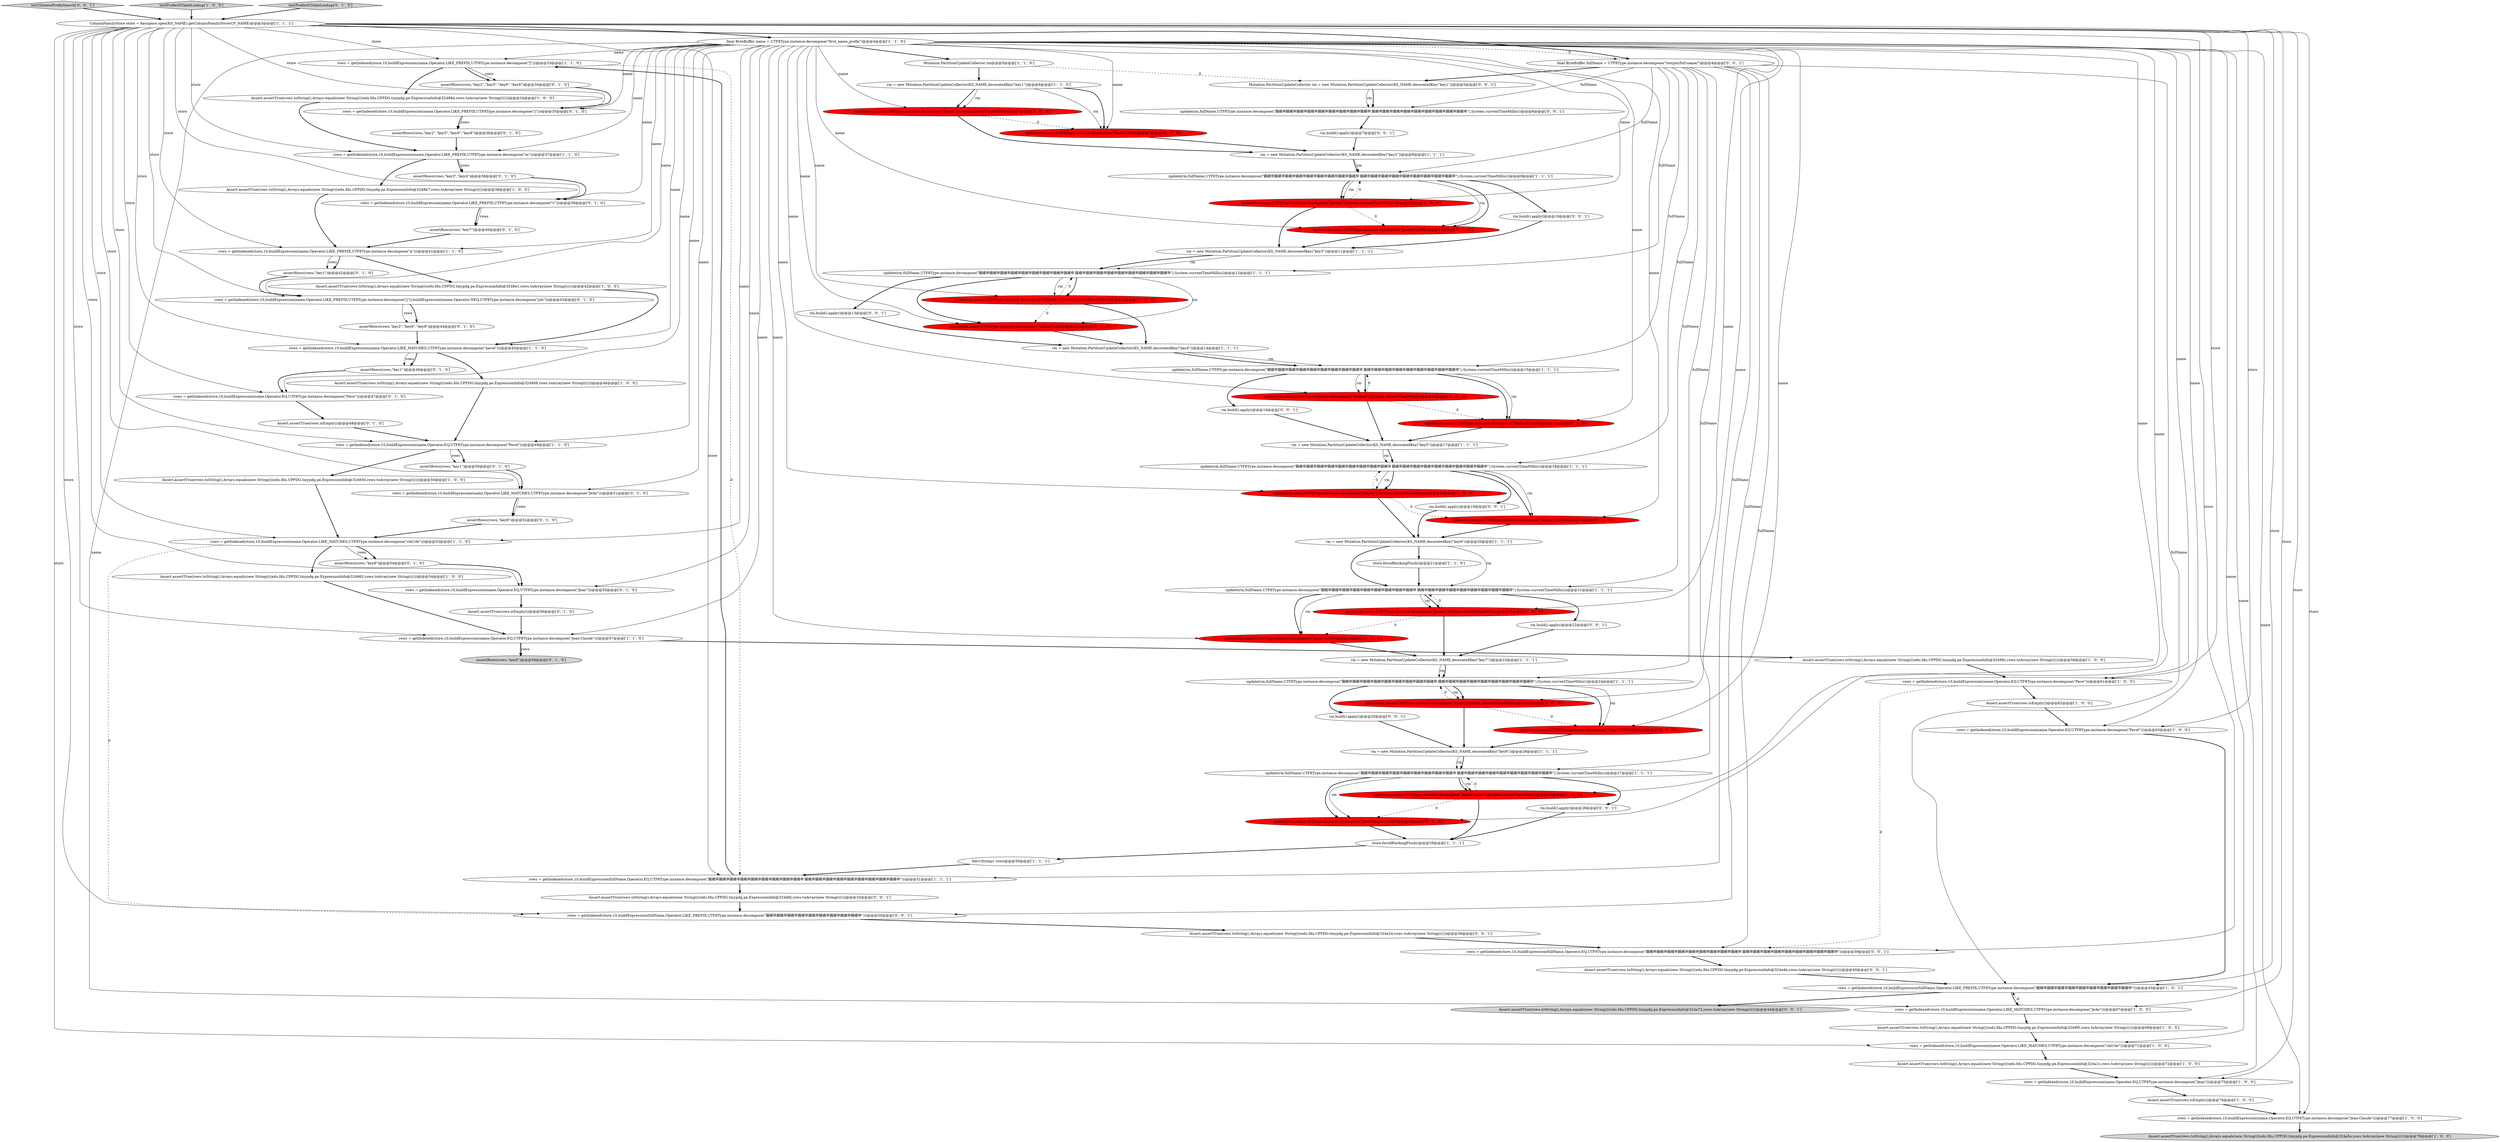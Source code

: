 digraph {
83 [style = filled, label = "rows = getIndexed(store,10,buildExpression(name,Operator.LIKE_PREFIX,UTF8Type.instance.decompose(\"j\")),buildExpression(name,Operator.NEQ,UTF8Type.instance.decompose(\"joh\")))@@@43@@@['0', '1', '0']", fillcolor = white, shape = ellipse image = "AAA0AAABBB2BBB"];
64 [style = filled, label = "assertRows(rows,\"key8\")@@@54@@@['0', '1', '0']", fillcolor = white, shape = ellipse image = "AAA0AAABBB2BBB"];
88 [style = filled, label = "Mutation.PartitionUpdateCollector rm = new Mutation.PartitionUpdateCollector(KS_NAME,decoratedKey(\"key1\"))@@@5@@@['0', '0', '1']", fillcolor = white, shape = ellipse image = "AAA0AAABBB3BBB"];
46 [style = filled, label = "update(rm,fullName,UTF8Type.instance.decompose(\"鐃緒申鐃緒申鐃緒申鐃緒申鐃緒申鐃緒申鐃緒申鐃緒申鐃緒申 鐃緒申鐃緒申鐃緒申鐃緒申鐃緒申鐃緒申鐃緒申鐃緒申鐃緒申\"),System.currentTimeMillis())@@@21@@@['1', '1', '1']", fillcolor = white, shape = ellipse image = "AAA0AAABBB1BBB"];
96 [style = filled, label = "rows = getIndexed(store,10,buildExpression(fullName,Operator.LIKE_PREFIX,UTF8Type.instance.decompose(\"鐃緒申鐃緒申鐃緒申鐃緒申鐃緒申鐃緒申鐃緒申鐃緒申鐃緒申\")))@@@35@@@['0', '0', '1']", fillcolor = white, shape = ellipse image = "AAA0AAABBB3BBB"];
47 [style = filled, label = "store.forceBlockingFlush()@@@29@@@['1', '1', '1']", fillcolor = white, shape = ellipse image = "AAA0AAABBB1BBB"];
36 [style = filled, label = "update(rm,name,UTF8Type.instance.decompose(\"Vijay\"),System.currentTimeMillis())@@@26@@@['1', '0', '0']", fillcolor = red, shape = ellipse image = "AAA1AAABBB1BBB"];
82 [style = filled, label = "update(rm,name,UTF8Type.instance.decompose(\"Jason\"),6000)@@@23@@@['0', '1', '0']", fillcolor = red, shape = ellipse image = "AAA1AAABBB2BBB"];
79 [style = filled, label = "update(rm,name,UTF8Type.instance.decompose(\"Jean-Claude\"),8000)@@@29@@@['0', '1', '0']", fillcolor = red, shape = ellipse image = "AAA1AAABBB2BBB"];
67 [style = filled, label = "assertRows(rows,\"key3\",\"key4\")@@@38@@@['0', '1', '0']", fillcolor = white, shape = ellipse image = "AAA0AAABBB2BBB"];
0 [style = filled, label = "Assert.assertTrue(rows.toString(),Arrays.equals(new String((((edu.fdu.CPPDG.tinypdg.pe.ExpressionInfo@324909,rows.toArray(new String(((()))@@@46@@@['1', '0', '0']", fillcolor = white, shape = ellipse image = "AAA0AAABBB1BBB"];
6 [style = filled, label = "rows = getIndexed(store,10,buildExpression(name,Operator.LIKE_PREFIX,UTF8Type.instance.decompose(\"J\")))@@@33@@@['1', '1', '0']", fillcolor = white, shape = ellipse image = "AAA0AAABBB1BBB"];
27 [style = filled, label = "update(rm,fullName,UTF8Type.instance.decompose(\"鐃緒申鐃緒申鐃緒申鐃緒申鐃緒申鐃緒申鐃緒申鐃緒申鐃緒申 鐃緒申鐃緒申鐃緒申鐃緒申鐃緒申鐃緒申鐃緒申鐃緒申鐃緒申\"),System.currentTimeMillis())@@@18@@@['1', '1', '1']", fillcolor = white, shape = ellipse image = "AAA0AAABBB1BBB"];
53 [style = filled, label = "Assert.assertTrue(rows.isEmpty())@@@62@@@['1', '0', '0']", fillcolor = white, shape = ellipse image = "AAA0AAABBB1BBB"];
35 [style = filled, label = "update(rm,name,UTF8Type.instance.decompose(\"Jean-Claude\"),System.currentTimeMillis())@@@29@@@['1', '0', '0']", fillcolor = red, shape = ellipse image = "AAA1AAABBB1BBB"];
66 [style = filled, label = "rows = getIndexed(store,10,buildExpression(name,Operator.LIKE_MATCHES,UTF8Type.instance.decompose(\"JeAn\")))@@@51@@@['0', '1', '0']", fillcolor = white, shape = ellipse image = "AAA0AAABBB2BBB"];
99 [style = filled, label = "Assert.assertTrue(rows.toString(),Arrays.equals(new String((((edu.fdu.CPPDG.tinypdg.pe.ExpressionInfo@324dfd,rows.toArray(new String(((()))@@@32@@@['0', '0', '1']", fillcolor = white, shape = ellipse image = "AAA0AAABBB3BBB"];
28 [style = filled, label = "rm = new Mutation.PartitionUpdateCollector(KS_NAME,decoratedKey(\"key4\"))@@@14@@@['1', '1', '1']", fillcolor = white, shape = ellipse image = "AAA0AAABBB1BBB"];
44 [style = filled, label = "rows = getIndexed(store,10,buildExpression(name,Operator.LIKE_MATCHES,UTF8Type.instance.decompose(\"pavel\")))@@@45@@@['1', '1', '0']", fillcolor = white, shape = ellipse image = "AAA0AAABBB1BBB"];
61 [style = filled, label = "Assert.assertTrue(rows.isEmpty())@@@56@@@['0', '1', '0']", fillcolor = white, shape = ellipse image = "AAA0AAABBB2BBB"];
12 [style = filled, label = "rm = new Mutation.PartitionUpdateCollector(KS_NAME,decoratedKey(\"key6\"))@@@20@@@['1', '1', '1']", fillcolor = white, shape = ellipse image = "AAA0AAABBB1BBB"];
31 [style = filled, label = "Assert.assertTrue(rows.toString(),Arrays.equals(new String((((edu.fdu.CPPDG.tinypdg.pe.ExpressionInfo@3248b7,rows.toArray(new String(((()))@@@38@@@['1', '0', '0']", fillcolor = white, shape = ellipse image = "AAA0AAABBB1BBB"];
94 [style = filled, label = "rm.build().apply()@@@7@@@['0', '0', '1']", fillcolor = white, shape = ellipse image = "AAA0AAABBB3BBB"];
13 [style = filled, label = "rows = getIndexed(store,10,buildExpression(name,Operator.EQ,UTF8Type.instance.decompose(\"Jean-Claude\")))@@@77@@@['1', '0', '0']", fillcolor = white, shape = ellipse image = "AAA0AAABBB1BBB"];
62 [style = filled, label = "update(rm,name,UTF8Type.instance.decompose(\"Michael\"),4000)@@@16@@@['0', '1', '0']", fillcolor = red, shape = ellipse image = "AAA1AAABBB2BBB"];
87 [style = filled, label = "rm.build().apply()@@@28@@@['0', '0', '1']", fillcolor = white, shape = ellipse image = "AAA0AAABBB3BBB"];
101 [style = filled, label = "Assert.assertTrue(rows.toString(),Arrays.equals(new String((((edu.fdu.CPPDG.tinypdg.pe.ExpressionInfo@324e72,rows.toArray(new String(((()))@@@44@@@['0', '0', '1']", fillcolor = lightgray, shape = ellipse image = "AAA0AAABBB3BBB"];
3 [style = filled, label = "Assert.assertTrue(rows.toString(),Arrays.equals(new String((((edu.fdu.CPPDG.tinypdg.pe.ExpressionInfo@324930,rows.toArray(new String(((()))@@@50@@@['1', '0', '0']", fillcolor = white, shape = ellipse image = "AAA0AAABBB1BBB"];
11 [style = filled, label = "rows = getIndexed(store,10,buildExpression(name,Operator.EQ,UTF8Type.instance.decompose(\"Pavel\")))@@@49@@@['1', '1', '0']", fillcolor = white, shape = ellipse image = "AAA0AAABBB1BBB"];
5 [style = filled, label = "rm = new Mutation.PartitionUpdateCollector(KS_NAME,decoratedKey(\"key3\"))@@@11@@@['1', '1', '1']", fillcolor = white, shape = ellipse image = "AAA0AAABBB1BBB"];
51 [style = filled, label = "rm = new Mutation.PartitionUpdateCollector(KS_NAME,decoratedKey(\"key5\"))@@@17@@@['1', '1', '1']", fillcolor = white, shape = ellipse image = "AAA0AAABBB1BBB"];
91 [style = filled, label = "rm.build().apply()@@@16@@@['0', '0', '1']", fillcolor = white, shape = ellipse image = "AAA0AAABBB3BBB"];
92 [style = filled, label = "rows = getIndexed(store,10,buildExpression(fullName,Operator.EQ,UTF8Type.instance.decompose(\"鐃緒申鐃緒申鐃緒申鐃緒申鐃緒申鐃緒申鐃緒申鐃緒申鐃緒申 鐃緒申鐃緒申鐃緒申鐃緒申鐃緒申鐃緒申鐃緒申鐃緒申鐃緒申\")))@@@39@@@['0', '0', '1']", fillcolor = white, shape = ellipse image = "AAA0AAABBB3BBB"];
24 [style = filled, label = "rm = new Mutation.PartitionUpdateCollector(KS_NAME,decoratedKey(\"key2\"))@@@8@@@['1', '1', '1']", fillcolor = white, shape = ellipse image = "AAA0AAABBB1BBB"];
95 [style = filled, label = "Assert.assertTrue(rows.toString(),Arrays.equals(new String((((edu.fdu.CPPDG.tinypdg.pe.ExpressionInfo@324e24,rows.toArray(new String(((()))@@@36@@@['0', '0', '1']", fillcolor = white, shape = ellipse image = "AAA0AAABBB3BBB"];
40 [style = filled, label = "update(rm,name,UTF8Type.instance.decompose(\"Michael\"),System.currentTimeMillis())@@@16@@@['1', '0', '0']", fillcolor = red, shape = ellipse image = "AAA1AAABBB1BBB"];
84 [style = filled, label = "rows = getIndexed(store,10,buildExpression(name,Operator.LIKE_PREFIX,UTF8Type.instance.decompose(\"j\")))@@@35@@@['0', '1', '0']", fillcolor = white, shape = ellipse image = "AAA0AAABBB2BBB"];
38 [style = filled, label = "rm = new Mutation.PartitionUpdateCollector(KS_NAME,decoratedKey(\"key1\"))@@@6@@@['1', '1', '0']", fillcolor = white, shape = ellipse image = "AAA0AAABBB1BBB"];
98 [style = filled, label = "rm.build().apply()@@@25@@@['0', '0', '1']", fillcolor = white, shape = ellipse image = "AAA0AAABBB3BBB"];
50 [style = filled, label = "rows = getIndexed(store,10,buildExpression(name,Operator.LIKE_PREFIX,UTF8Type.instance.decompose(\"m\")))@@@37@@@['1', '1', '0']", fillcolor = white, shape = ellipse image = "AAA0AAABBB1BBB"];
93 [style = filled, label = "testChinesePrefixSearch['0', '0', '1']", fillcolor = lightgray, shape = diamond image = "AAA0AAABBB3BBB"];
59 [style = filled, label = "rows = getIndexed(store,10,buildExpression(name,Operator.EQ,UTF8Type.instance.decompose(\"Pave\")))@@@47@@@['0', '1', '0']", fillcolor = white, shape = ellipse image = "AAA0AAABBB2BBB"];
4 [style = filled, label = "rows = getIndexed(store,10,buildExpression(name,Operator.LIKE_MATCHES,UTF8Type.instance.decompose(\"claUde\")))@@@71@@@['1', '0', '0']", fillcolor = white, shape = ellipse image = "AAA0AAABBB1BBB"];
60 [style = filled, label = "update(rm,name,UTF8Type.instance.decompose(\"Johnny\"),5000)@@@19@@@['0', '1', '0']", fillcolor = red, shape = ellipse image = "AAA1AAABBB2BBB"];
76 [style = filled, label = "update(rm,name,UTF8Type.instance.decompose(\"Pavel\"),1000)@@@7@@@['0', '1', '0']", fillcolor = red, shape = ellipse image = "AAA1AAABBB2BBB"];
54 [style = filled, label = "update(rm,name,UTF8Type.instance.decompose(\"Johnny\"),System.currentTimeMillis())@@@19@@@['1', '0', '0']", fillcolor = red, shape = ellipse image = "AAA1AAABBB1BBB"];
69 [style = filled, label = "assertRows(rows,\"key2\",\"key6\",\"key8\")@@@44@@@['0', '1', '0']", fillcolor = white, shape = ellipse image = "AAA0AAABBB2BBB"];
16 [style = filled, label = "rows = getIndexed(store,10,buildExpression(name,Operator.EQ,UTF8Type.instance.decompose(\"Jean\")))@@@75@@@['1', '0', '0']", fillcolor = white, shape = ellipse image = "AAA0AAABBB1BBB"];
19 [style = filled, label = "testPrefixSSTableLookup['1', '0', '0']", fillcolor = lightgray, shape = diamond image = "AAA0AAABBB1BBB"];
17 [style = filled, label = "update(rm,fullName,UTF8Type.instance.decompose(\"鐃緒申鐃緒申鐃緒申鐃緒申鐃緒申鐃緒申鐃緒申鐃緒申鐃緒申 鐃緒申鐃緒申鐃緒申鐃緒申鐃緒申鐃緒申鐃緒申鐃緒申鐃緒申\"),System.currentTimeMillis())@@@9@@@['1', '1', '1']", fillcolor = white, shape = ellipse image = "AAA0AAABBB1BBB"];
56 [style = filled, label = "Assert.assertTrue(rows.toString(),Arrays.equals(new String((((edu.fdu.CPPDG.tinypdg.pe.ExpressionInfo@324a1c,rows.toArray(new String(((()))@@@72@@@['1', '0', '0']", fillcolor = white, shape = ellipse image = "AAA0AAABBB1BBB"];
32 [style = filled, label = "rows = getIndexed(store,10,buildExpression(fullName,Operator.LIKE_PREFIX,UTF8Type.instance.decompose(\"鐃緒申鐃緒申鐃緒申鐃緒申鐃緒申鐃緒申鐃緒申鐃緒申鐃緒申\")))@@@43@@@['1', '0', '1']", fillcolor = white, shape = ellipse image = "AAA0AAABBB1BBB"];
41 [style = filled, label = "ColumnFamilyStore store = Keyspace.open(KS_NAME).getColumnFamilyStore(CF_NAME)@@@3@@@['1', '1', '1']", fillcolor = white, shape = ellipse image = "AAA0AAABBB1BBB"];
55 [style = filled, label = "update(rm,name,UTF8Type.instance.decompose(\"Jordan\"),System.currentTimeMillis())@@@10@@@['1', '0', '0']", fillcolor = red, shape = ellipse image = "AAA1AAABBB1BBB"];
77 [style = filled, label = "assertRows(rows,\"key7\")@@@40@@@['0', '1', '0']", fillcolor = white, shape = ellipse image = "AAA0AAABBB2BBB"];
65 [style = filled, label = "assertRows(rows,\"key2\",\"key5\",\"key6\",\"key8\")@@@34@@@['0', '1', '0']", fillcolor = white, shape = ellipse image = "AAA0AAABBB2BBB"];
22 [style = filled, label = "Assert.assertTrue(rows.toString(),Arrays.equals(new String((((edu.fdu.CPPDG.tinypdg.pe.ExpressionInfo@324963,rows.toArray(new String(((()))@@@54@@@['1', '0', '0']", fillcolor = white, shape = ellipse image = "AAA0AAABBB1BBB"];
63 [style = filled, label = "assertRows(rows,\"key2\",\"key5\",\"key6\",\"key8\")@@@36@@@['0', '1', '0']", fillcolor = white, shape = ellipse image = "AAA0AAABBB2BBB"];
30 [style = filled, label = "rm = new Mutation.PartitionUpdateCollector(KS_NAME,decoratedKey(\"key7\"))@@@23@@@['1', '1', '1']", fillcolor = white, shape = ellipse image = "AAA0AAABBB1BBB"];
75 [style = filled, label = "testPrefixSSTableLookup['0', '1', '0']", fillcolor = lightgray, shape = diamond image = "AAA0AAABBB2BBB"];
34 [style = filled, label = "update(rm,fullName,UTF8Type.instance.decompose(\"鐃緒申鐃緒申鐃緒申鐃緒申鐃緒申鐃緒申鐃緒申鐃緒申鐃緒申 鐃緒申鐃緒申鐃緒申鐃緒申鐃緒申鐃緒申鐃緒申鐃緒申鐃緒申\"),System.currentTimeMillis())@@@12@@@['1', '1', '1']", fillcolor = white, shape = ellipse image = "AAA0AAABBB1BBB"];
68 [style = filled, label = "update(rm,name,UTF8Type.instance.decompose(\"Mikhail\"),3000)@@@13@@@['0', '1', '0']", fillcolor = red, shape = ellipse image = "AAA1AAABBB2BBB"];
90 [style = filled, label = "rm.build().apply()@@@19@@@['0', '0', '1']", fillcolor = white, shape = ellipse image = "AAA0AAABBB3BBB"];
52 [style = filled, label = "Mutation.PartitionUpdateCollector rm@@@5@@@['1', '1', '0']", fillcolor = white, shape = ellipse image = "AAA0AAABBB1BBB"];
89 [style = filled, label = "rm.build().apply()@@@10@@@['0', '0', '1']", fillcolor = white, shape = ellipse image = "AAA0AAABBB3BBB"];
81 [style = filled, label = "assertRows(rows,\"key1\")@@@46@@@['0', '1', '0']", fillcolor = white, shape = ellipse image = "AAA0AAABBB2BBB"];
85 [style = filled, label = "final ByteBuffer fullName = UTF8Type.instance.decompose(\"/output/full-name/\")@@@4@@@['0', '0', '1']", fillcolor = white, shape = ellipse image = "AAA0AAABBB3BBB"];
2 [style = filled, label = "rows = getIndexed(store,10,buildExpression(name,Operator.EQ,UTF8Type.instance.decompose(\"Pavel\")))@@@63@@@['1', '0', '0']", fillcolor = white, shape = ellipse image = "AAA0AAABBB1BBB"];
25 [style = filled, label = "Assert.assertTrue(rows.toString(),Arrays.equals(new String((((edu.fdu.CPPDG.tinypdg.pe.ExpressionInfo@3249f5,rows.toArray(new String(((()))@@@68@@@['1', '0', '0']", fillcolor = white, shape = ellipse image = "AAA0AAABBB1BBB"];
73 [style = filled, label = "assertRows(rows,\"key1\")@@@50@@@['0', '1', '0']", fillcolor = white, shape = ellipse image = "AAA0AAABBB2BBB"];
71 [style = filled, label = "assertRows(rows,\"key8\")@@@52@@@['0', '1', '0']", fillcolor = white, shape = ellipse image = "AAA0AAABBB2BBB"];
18 [style = filled, label = "rows = getIndexed(store,10,buildExpression(fullName,Operator.EQ,UTF8Type.instance.decompose(\"鐃緒申鐃緒申鐃緒申鐃緒申鐃緒申鐃緒申鐃緒申鐃緒申鐃緒申 鐃緒申鐃緒申鐃緒申鐃緒申鐃緒申鐃緒申鐃緒申鐃緒申鐃緒申\")))@@@31@@@['1', '1', '1']", fillcolor = white, shape = ellipse image = "AAA0AAABBB1BBB"];
8 [style = filled, label = "Assert.assertTrue(rows.toString(),Arrays.equals(new String((((edu.fdu.CPPDG.tinypdg.pe.ExpressionInfo@3248e1,rows.toArray(new String(((()))@@@42@@@['1', '0', '0']", fillcolor = white, shape = ellipse image = "AAA0AAABBB1BBB"];
80 [style = filled, label = "update(rm,name,UTF8Type.instance.decompose(\"Vijay\"),7000)@@@26@@@['0', '1', '0']", fillcolor = red, shape = ellipse image = "AAA1AAABBB2BBB"];
58 [style = filled, label = "rows = getIndexed(store,10,buildExpression(name,Operator.LIKE_PREFIX,UTF8Type.instance.decompose(\"v\")))@@@39@@@['0', '1', '0']", fillcolor = white, shape = ellipse image = "AAA0AAABBB2BBB"];
102 [style = filled, label = "rm.build().apply()@@@22@@@['0', '0', '1']", fillcolor = white, shape = ellipse image = "AAA0AAABBB3BBB"];
21 [style = filled, label = "Set<String> rows@@@30@@@['1', '1', '1']", fillcolor = white, shape = ellipse image = "AAA0AAABBB1BBB"];
20 [style = filled, label = "rows = getIndexed(store,10,buildExpression(name,Operator.LIKE_MATCHES,UTF8Type.instance.decompose(\"JeAn\")))@@@67@@@['1', '0', '0']", fillcolor = white, shape = ellipse image = "AAA0AAABBB1BBB"];
37 [style = filled, label = "Assert.assertTrue(rows.isEmpty())@@@76@@@['1', '0', '0']", fillcolor = white, shape = ellipse image = "AAA0AAABBB1BBB"];
15 [style = filled, label = "rows = getIndexed(store,10,buildExpression(name,Operator.LIKE_MATCHES,UTF8Type.instance.decompose(\"claUde\")))@@@53@@@['1', '1', '0']", fillcolor = white, shape = ellipse image = "AAA0AAABBB1BBB"];
10 [style = filled, label = "update(rm,fullName,UTF8Type.instance.decompose(\"鐃緒申鐃緒申鐃緒申鐃緒申鐃緒申鐃緒申鐃緒申鐃緒申鐃緒申 鐃緒申鐃緒申鐃緒申鐃緒申鐃緒申鐃緒申鐃緒申鐃緒申鐃緒申\"),System.currentTimeMillis())@@@24@@@['1', '1', '1']", fillcolor = white, shape = ellipse image = "AAA0AAABBB1BBB"];
26 [style = filled, label = "rows = getIndexed(store,10,buildExpression(name,Operator.EQ,UTF8Type.instance.decompose(\"Pave\")))@@@61@@@['1', '0', '0']", fillcolor = white, shape = ellipse image = "AAA0AAABBB1BBB"];
14 [style = filled, label = "update(rm,name,UTF8Type.instance.decompose(\"Mikhail\"),System.currentTimeMillis())@@@13@@@['1', '0', '0']", fillcolor = red, shape = ellipse image = "AAA1AAABBB1BBB"];
7 [style = filled, label = "update(rm,fullName,UTF8Type.instance.decompose(\"鐃緒申鐃緒申鐃緒申鐃緒申鐃緒申鐃緒申鐃緒申鐃緒申鐃緒申 鐃緒申鐃緒申鐃緒申鐃緒申鐃緒申鐃緒申鐃緒申鐃緒申鐃緒申\"),System.currentTimeMillis())@@@15@@@['1', '1', '1']", fillcolor = white, shape = ellipse image = "AAA0AAABBB1BBB"];
97 [style = filled, label = "rm.build().apply()@@@13@@@['0', '0', '1']", fillcolor = white, shape = ellipse image = "AAA0AAABBB3BBB"];
1 [style = filled, label = "rows = getIndexed(store,10,buildExpression(name,Operator.EQ,UTF8Type.instance.decompose(\"Jean-Claude\")))@@@57@@@['1', '1', '0']", fillcolor = white, shape = ellipse image = "AAA0AAABBB1BBB"];
45 [style = filled, label = "final ByteBuffer name = UTF8Type.instance.decompose(\"first_name_prefix\")@@@4@@@['1', '1', '0']", fillcolor = white, shape = ellipse image = "AAA0AAABBB1BBB"];
78 [style = filled, label = "Assert.assertTrue(rows.isEmpty())@@@48@@@['0', '1', '0']", fillcolor = white, shape = ellipse image = "AAA0AAABBB2BBB"];
48 [style = filled, label = "Assert.assertTrue(rows.toString(),Arrays.equals(new String((((edu.fdu.CPPDG.tinypdg.pe.ExpressionInfo@324a5e,rows.toArray(new String(((()))@@@78@@@['1', '0', '0']", fillcolor = lightgray, shape = ellipse image = "AAA0AAABBB1BBB"];
57 [style = filled, label = "assertRows(rows,\"key8\")@@@58@@@['0', '1', '0']", fillcolor = lightgray, shape = ellipse image = "AAA0AAABBB2BBB"];
9 [style = filled, label = "store.forceBlockingFlush()@@@21@@@['1', '1', '0']", fillcolor = white, shape = ellipse image = "AAA0AAABBB1BBB"];
100 [style = filled, label = "Assert.assertTrue(rows.toString(),Arrays.equals(new String((((edu.fdu.CPPDG.tinypdg.pe.ExpressionInfo@324e4b,rows.toArray(new String(((()))@@@40@@@['0', '0', '1']", fillcolor = white, shape = ellipse image = "AAA0AAABBB3BBB"];
43 [style = filled, label = "update(rm,name,UTF8Type.instance.decompose(\"Jason\"),System.currentTimeMillis())@@@23@@@['1', '0', '0']", fillcolor = red, shape = ellipse image = "AAA1AAABBB1BBB"];
33 [style = filled, label = "update(rm,fullName,UTF8Type.instance.decompose(\"鐃緒申鐃緒申鐃緒申鐃緒申鐃緒申鐃緒申鐃緒申鐃緒申鐃緒申 鐃緒申鐃緒申鐃緒申鐃緒申鐃緒申鐃緒申鐃緒申鐃緒申鐃緒申\"),System.currentTimeMillis())@@@27@@@['1', '1', '1']", fillcolor = white, shape = ellipse image = "AAA0AAABBB1BBB"];
70 [style = filled, label = "assertRows(rows,\"key1\")@@@42@@@['0', '1', '0']", fillcolor = white, shape = ellipse image = "AAA0AAABBB2BBB"];
72 [style = filled, label = "rows = getIndexed(store,10,buildExpression(name,Operator.EQ,UTF8Type.instance.decompose(\"Jean\")))@@@55@@@['0', '1', '0']", fillcolor = white, shape = ellipse image = "AAA0AAABBB2BBB"];
23 [style = filled, label = "Assert.assertTrue(rows.toString(),Arrays.equals(new String((((edu.fdu.CPPDG.tinypdg.pe.ExpressionInfo@32488d,rows.toArray(new String(((()))@@@34@@@['1', '0', '0']", fillcolor = white, shape = ellipse image = "AAA0AAABBB1BBB"];
74 [style = filled, label = "update(rm,name,UTF8Type.instance.decompose(\"Jordan\"),2000)@@@10@@@['0', '1', '0']", fillcolor = red, shape = ellipse image = "AAA1AAABBB2BBB"];
49 [style = filled, label = "update(rm,name,UTF8Type.instance.decompose(\"Pavel\"),System.currentTimeMillis())@@@7@@@['1', '0', '0']", fillcolor = red, shape = ellipse image = "AAA1AAABBB1BBB"];
39 [style = filled, label = "rows = getIndexed(store,10,buildExpression(name,Operator.LIKE_PREFIX,UTF8Type.instance.decompose(\"p\")))@@@41@@@['1', '1', '0']", fillcolor = white, shape = ellipse image = "AAA0AAABBB1BBB"];
42 [style = filled, label = "Assert.assertTrue(rows.toString(),Arrays.equals(new String((((edu.fdu.CPPDG.tinypdg.pe.ExpressionInfo@32498c,rows.toArray(new String(((()))@@@58@@@['1', '0', '0']", fillcolor = white, shape = ellipse image = "AAA0AAABBB1BBB"];
29 [style = filled, label = "rm = new Mutation.PartitionUpdateCollector(KS_NAME,decoratedKey(\"key8\"))@@@26@@@['1', '1', '1']", fillcolor = white, shape = ellipse image = "AAA0AAABBB1BBB"];
86 [style = filled, label = "update(rm,fullName,UTF8Type.instance.decompose(\"鐃緒申鐃緒申鐃緒申鐃緒申鐃緒申鐃緒申鐃緒申鐃緒申鐃緒申 鐃緒申鐃緒申鐃緒申鐃緒申鐃緒申鐃緒申鐃緒申鐃緒申鐃緒申\"),System.currentTimeMillis())@@@6@@@['0', '0', '1']", fillcolor = white, shape = ellipse image = "AAA0AAABBB3BBB"];
88->86 [style = bold, label=""];
16->37 [style = bold, label=""];
41->84 [style = solid, label="store"];
7->62 [style = bold, label=""];
45->60 [style = solid, label="name"];
85->7 [style = solid, label="fullName"];
38->76 [style = bold, label=""];
45->50 [style = solid, label="name"];
45->59 [style = solid, label="name"];
85->10 [style = solid, label="fullName"];
36->29 [style = bold, label=""];
65->84 [style = bold, label=""];
89->5 [style = bold, label=""];
14->28 [style = bold, label=""];
33->79 [style = solid, label="rm"];
54->27 [style = dashed, label="0"];
98->29 [style = bold, label=""];
45->58 [style = solid, label="name"];
12->9 [style = bold, label=""];
8->44 [style = bold, label=""];
44->81 [style = solid, label="rows"];
45->43 [style = solid, label="name"];
21->18 [style = bold, label=""];
45->11 [style = solid, label="name"];
59->78 [style = bold, label=""];
5->34 [style = bold, label=""];
45->1 [style = solid, label="name"];
34->68 [style = bold, label=""];
92->100 [style = bold, label=""];
41->20 [style = solid, label="store"];
27->54 [style = solid, label="rm"];
49->24 [style = bold, label=""];
41->59 [style = solid, label="store"];
45->76 [style = solid, label="name"];
100->32 [style = bold, label=""];
46->43 [style = solid, label="rm"];
83->69 [style = bold, label=""];
45->6 [style = solid, label="name"];
38->49 [style = bold, label=""];
34->97 [style = bold, label=""];
45->39 [style = solid, label="name"];
41->11 [style = solid, label="store"];
45->4 [style = solid, label="name"];
41->83 [style = solid, label="store"];
43->82 [style = dashed, label="0"];
77->39 [style = bold, label=""];
55->17 [style = dashed, label="0"];
24->17 [style = bold, label=""];
10->80 [style = solid, label="rm"];
10->98 [style = bold, label=""];
10->80 [style = bold, label=""];
41->45 [style = bold, label=""];
18->99 [style = bold, label=""];
40->7 [style = dashed, label="0"];
63->50 [style = bold, label=""];
2->32 [style = bold, label=""];
73->66 [style = bold, label=""];
95->92 [style = bold, label=""];
20->32 [style = dashed, label="0"];
67->58 [style = bold, label=""];
74->5 [style = bold, label=""];
27->60 [style = bold, label=""];
32->20 [style = bold, label=""];
79->47 [style = bold, label=""];
58->77 [style = solid, label="rows"];
11->73 [style = bold, label=""];
15->64 [style = solid, label="rows"];
70->83 [style = bold, label=""];
52->88 [style = dashed, label="0"];
85->46 [style = solid, label="fullName"];
15->96 [style = dashed, label="0"];
41->85 [style = bold, label=""];
45->82 [style = solid, label="name"];
45->80 [style = solid, label="name"];
40->51 [style = bold, label=""];
61->1 [style = bold, label=""];
81->59 [style = bold, label=""];
46->102 [style = bold, label=""];
54->12 [style = bold, label=""];
41->66 [style = solid, label="store"];
39->8 [style = bold, label=""];
45->83 [style = solid, label="name"];
38->76 [style = solid, label="rm"];
85->34 [style = solid, label="fullName"];
1->42 [style = bold, label=""];
41->26 [style = solid, label="store"];
55->5 [style = bold, label=""];
41->32 [style = solid, label="store"];
20->25 [style = bold, label=""];
30->10 [style = solid, label="rm"];
84->63 [style = bold, label=""];
41->18 [style = solid, label="store"];
50->67 [style = bold, label=""];
12->46 [style = solid, label="rm"];
27->90 [style = bold, label=""];
6->18 [style = dashed, label="0"];
54->60 [style = dashed, label="0"];
7->91 [style = bold, label=""];
7->40 [style = solid, label="rm"];
45->72 [style = solid, label="name"];
4->56 [style = bold, label=""];
44->81 [style = bold, label=""];
78->11 [style = bold, label=""];
45->14 [style = solid, label="name"];
41->16 [style = solid, label="store"];
102->30 [style = bold, label=""];
19->41 [style = bold, label=""];
45->79 [style = solid, label="name"];
50->31 [style = bold, label=""];
72->61 [style = bold, label=""];
85->88 [style = bold, label=""];
41->92 [style = solid, label="store"];
5->34 [style = solid, label="rm"];
11->73 [style = solid, label="rows"];
41->13 [style = solid, label="store"];
66->71 [style = bold, label=""];
30->10 [style = bold, label=""];
29->33 [style = solid, label="rm"];
27->54 [style = bold, label=""];
51->27 [style = bold, label=""];
41->1 [style = solid, label="store"];
56->16 [style = bold, label=""];
34->14 [style = bold, label=""];
15->64 [style = bold, label=""];
37->13 [style = bold, label=""];
41->2 [style = solid, label="store"];
17->74 [style = solid, label="rm"];
45->52 [style = bold, label=""];
40->62 [style = dashed, label="0"];
60->12 [style = bold, label=""];
46->43 [style = bold, label=""];
45->35 [style = solid, label="name"];
64->72 [style = bold, label=""];
6->65 [style = solid, label="rows"];
62->51 [style = bold, label=""];
41->39 [style = solid, label="store"];
80->29 [style = bold, label=""];
45->74 [style = solid, label="name"];
26->53 [style = bold, label=""];
45->13 [style = solid, label="name"];
6->23 [style = bold, label=""];
85->96 [style = solid, label="fullName"];
14->68 [style = dashed, label="0"];
9->46 [style = bold, label=""];
0->11 [style = bold, label=""];
13->48 [style = bold, label=""];
71->15 [style = bold, label=""];
84->63 [style = solid, label="rows"];
41->4 [style = solid, label="store"];
91->51 [style = bold, label=""];
15->22 [style = bold, label=""];
17->55 [style = bold, label=""];
6->65 [style = bold, label=""];
41->72 [style = solid, label="store"];
7->62 [style = solid, label="rm"];
66->71 [style = solid, label="rows"];
35->33 [style = dashed, label="0"];
33->79 [style = bold, label=""];
17->74 [style = bold, label=""];
28->7 [style = solid, label="rm"];
85->33 [style = solid, label="fullName"];
12->46 [style = bold, label=""];
45->54 [style = solid, label="name"];
1->57 [style = bold, label=""];
18->6 [style = bold, label=""];
11->3 [style = bold, label=""];
35->79 [style = dashed, label="0"];
45->49 [style = solid, label="name"];
83->69 [style = solid, label="rows"];
41->96 [style = solid, label="store"];
41->15 [style = solid, label="store"];
45->55 [style = solid, label="name"];
45->20 [style = solid, label="name"];
26->92 [style = dashed, label="0"];
46->82 [style = bold, label=""];
36->80 [style = dashed, label="0"];
87->47 [style = bold, label=""];
31->39 [style = bold, label=""];
47->21 [style = bold, label=""];
22->1 [style = bold, label=""];
45->26 [style = solid, label="name"];
34->68 [style = solid, label="rm"];
39->70 [style = solid, label="rows"];
85->18 [style = solid, label="fullName"];
68->28 [style = bold, label=""];
24->17 [style = solid, label="rm"];
32->101 [style = bold, label=""];
45->66 [style = solid, label="name"];
45->40 [style = solid, label="name"];
34->14 [style = solid, label="rm"];
7->40 [style = bold, label=""];
76->24 [style = bold, label=""];
23->50 [style = bold, label=""];
45->84 [style = solid, label="name"];
50->67 [style = solid, label="rows"];
42->26 [style = bold, label=""];
96->95 [style = bold, label=""];
33->35 [style = bold, label=""];
88->86 [style = solid, label="rm"];
58->77 [style = bold, label=""];
1->57 [style = solid, label="rows"];
36->10 [style = dashed, label="0"];
41->6 [style = solid, label="store"];
14->34 [style = dashed, label="0"];
43->46 [style = dashed, label="0"];
41->44 [style = solid, label="store"];
45->36 [style = solid, label="name"];
85->27 [style = solid, label="fullName"];
99->96 [style = bold, label=""];
28->7 [style = bold, label=""];
25->4 [style = bold, label=""];
52->38 [style = bold, label=""];
3->15 [style = bold, label=""];
93->41 [style = bold, label=""];
45->16 [style = solid, label="name"];
39->70 [style = bold, label=""];
10->36 [style = solid, label="rm"];
82->30 [style = bold, label=""];
97->28 [style = bold, label=""];
41->58 [style = solid, label="store"];
45->85 [style = dashed, label="0"];
43->30 [style = bold, label=""];
69->44 [style = bold, label=""];
10->36 [style = bold, label=""];
53->2 [style = bold, label=""];
51->27 [style = solid, label="rm"];
46->82 [style = solid, label="rm"];
45->62 [style = solid, label="name"];
27->60 [style = solid, label="rm"];
29->33 [style = bold, label=""];
38->49 [style = solid, label="rm"];
86->94 [style = bold, label=""];
17->55 [style = solid, label="rm"];
49->76 [style = dashed, label="0"];
41->50 [style = solid, label="store"];
35->47 [style = bold, label=""];
45->2 [style = solid, label="name"];
17->89 [style = bold, label=""];
45->44 [style = solid, label="name"];
85->17 [style = solid, label="fullName"];
45->15 [style = solid, label="name"];
90->12 [style = bold, label=""];
85->86 [style = solid, label="fullName"];
33->87 [style = bold, label=""];
94->24 [style = bold, label=""];
85->32 [style = solid, label="fullName"];
75->41 [style = bold, label=""];
45->68 [style = solid, label="name"];
55->74 [style = dashed, label="0"];
85->92 [style = solid, label="fullName"];
44->0 [style = bold, label=""];
33->35 [style = solid, label="rm"];
}
